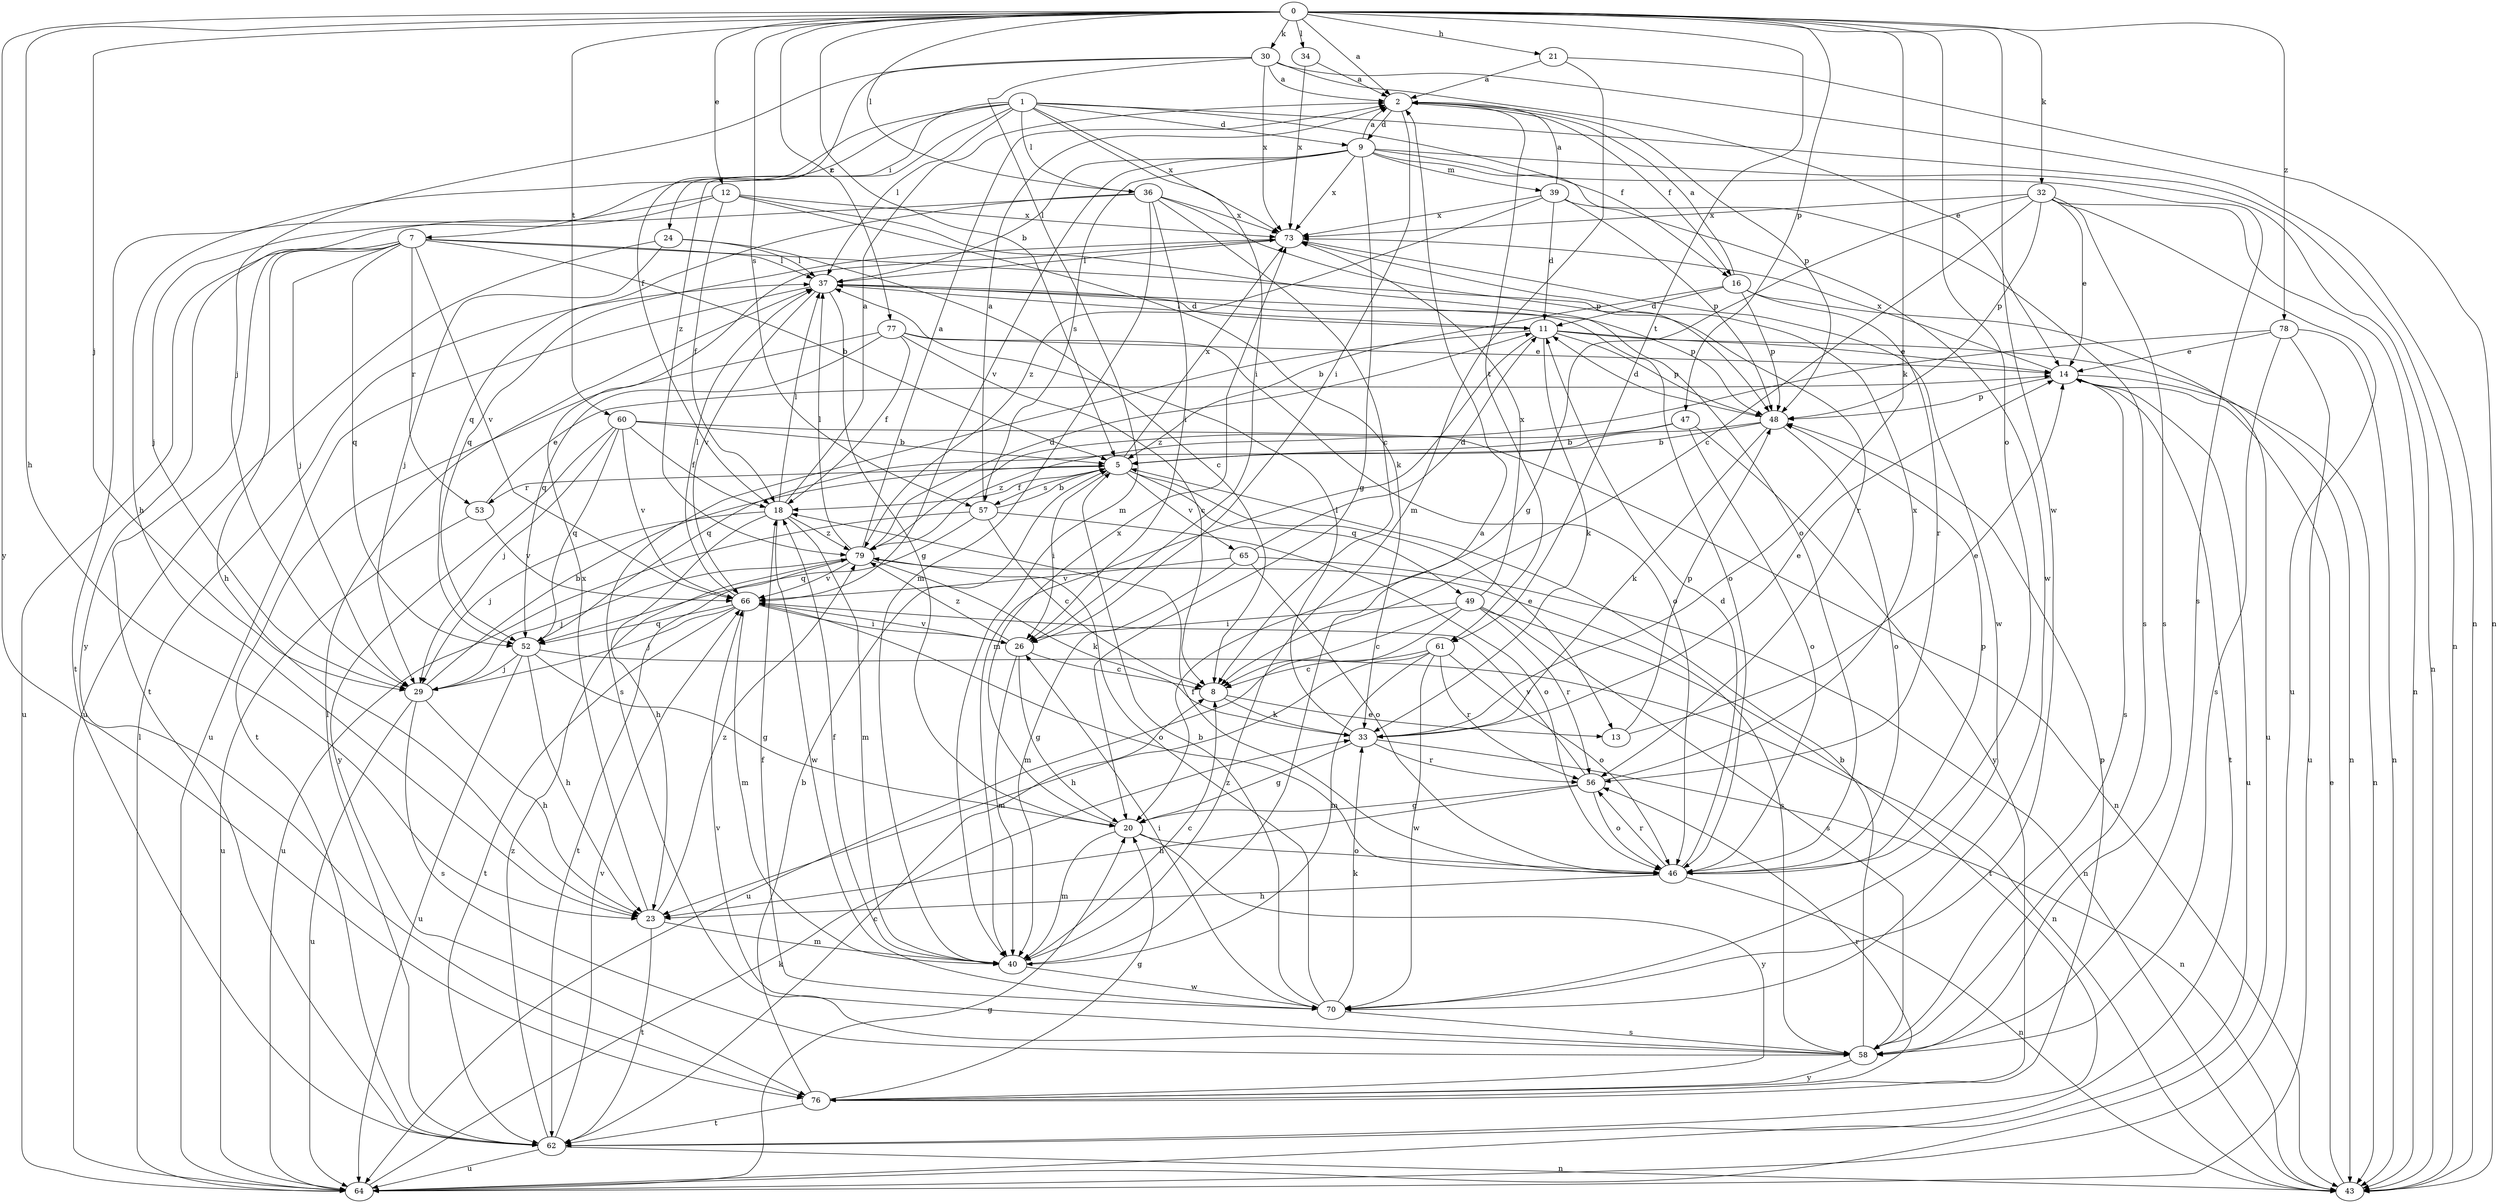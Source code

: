 strict digraph  {
0;
1;
2;
5;
7;
8;
9;
11;
12;
13;
14;
16;
18;
20;
21;
23;
24;
26;
29;
30;
32;
33;
34;
36;
37;
39;
40;
43;
46;
47;
48;
49;
52;
53;
56;
57;
58;
60;
61;
62;
64;
65;
66;
70;
73;
76;
77;
78;
79;
0 -> 2  [label=a];
0 -> 5  [label=b];
0 -> 12  [label=e];
0 -> 21  [label=h];
0 -> 23  [label=h];
0 -> 29  [label=j];
0 -> 30  [label=k];
0 -> 32  [label=k];
0 -> 33  [label=k];
0 -> 34  [label=l];
0 -> 36  [label=l];
0 -> 46  [label=o];
0 -> 47  [label=p];
0 -> 57  [label=s];
0 -> 60  [label=t];
0 -> 61  [label=t];
0 -> 70  [label=w];
0 -> 76  [label=y];
0 -> 77  [label=z];
0 -> 78  [label=z];
1 -> 7  [label=c];
1 -> 9  [label=d];
1 -> 16  [label=f];
1 -> 23  [label=h];
1 -> 24  [label=i];
1 -> 26  [label=i];
1 -> 36  [label=l];
1 -> 37  [label=l];
1 -> 43  [label=n];
1 -> 73  [label=x];
1 -> 79  [label=z];
2 -> 9  [label=d];
2 -> 16  [label=f];
2 -> 26  [label=i];
2 -> 48  [label=p];
2 -> 61  [label=t];
5 -> 13  [label=e];
5 -> 18  [label=f];
5 -> 26  [label=i];
5 -> 49  [label=q];
5 -> 53  [label=r];
5 -> 57  [label=s];
5 -> 65  [label=v];
5 -> 73  [label=x];
7 -> 5  [label=b];
7 -> 23  [label=h];
7 -> 29  [label=j];
7 -> 37  [label=l];
7 -> 52  [label=q];
7 -> 53  [label=r];
7 -> 56  [label=r];
7 -> 62  [label=t];
7 -> 64  [label=u];
7 -> 66  [label=v];
8 -> 13  [label=e];
8 -> 33  [label=k];
9 -> 2  [label=a];
9 -> 20  [label=g];
9 -> 37  [label=l];
9 -> 39  [label=m];
9 -> 43  [label=n];
9 -> 57  [label=s];
9 -> 58  [label=s];
9 -> 66  [label=v];
9 -> 70  [label=w];
9 -> 73  [label=x];
11 -> 14  [label=e];
11 -> 33  [label=k];
11 -> 37  [label=l];
11 -> 40  [label=m];
11 -> 43  [label=n];
11 -> 48  [label=p];
11 -> 58  [label=s];
12 -> 18  [label=f];
12 -> 29  [label=j];
12 -> 33  [label=k];
12 -> 46  [label=o];
12 -> 62  [label=t];
12 -> 73  [label=x];
13 -> 14  [label=e];
13 -> 48  [label=p];
14 -> 43  [label=n];
14 -> 48  [label=p];
14 -> 58  [label=s];
14 -> 62  [label=t];
14 -> 64  [label=u];
14 -> 73  [label=x];
16 -> 2  [label=a];
16 -> 5  [label=b];
16 -> 11  [label=d];
16 -> 48  [label=p];
16 -> 56  [label=r];
16 -> 64  [label=u];
18 -> 2  [label=a];
18 -> 23  [label=h];
18 -> 29  [label=j];
18 -> 37  [label=l];
18 -> 40  [label=m];
18 -> 70  [label=w];
18 -> 79  [label=z];
20 -> 40  [label=m];
20 -> 46  [label=o];
20 -> 73  [label=x];
20 -> 76  [label=y];
21 -> 2  [label=a];
21 -> 40  [label=m];
21 -> 43  [label=n];
23 -> 40  [label=m];
23 -> 62  [label=t];
23 -> 73  [label=x];
23 -> 79  [label=z];
24 -> 8  [label=c];
24 -> 29  [label=j];
24 -> 37  [label=l];
24 -> 64  [label=u];
26 -> 8  [label=c];
26 -> 20  [label=g];
26 -> 40  [label=m];
26 -> 66  [label=v];
26 -> 79  [label=z];
29 -> 5  [label=b];
29 -> 23  [label=h];
29 -> 58  [label=s];
29 -> 64  [label=u];
30 -> 2  [label=a];
30 -> 14  [label=e];
30 -> 18  [label=f];
30 -> 29  [label=j];
30 -> 40  [label=m];
30 -> 43  [label=n];
30 -> 73  [label=x];
32 -> 8  [label=c];
32 -> 14  [label=e];
32 -> 20  [label=g];
32 -> 43  [label=n];
32 -> 48  [label=p];
32 -> 58  [label=s];
32 -> 64  [label=u];
32 -> 73  [label=x];
33 -> 14  [label=e];
33 -> 20  [label=g];
33 -> 37  [label=l];
33 -> 43  [label=n];
33 -> 56  [label=r];
34 -> 2  [label=a];
34 -> 73  [label=x];
36 -> 8  [label=c];
36 -> 26  [label=i];
36 -> 40  [label=m];
36 -> 48  [label=p];
36 -> 52  [label=q];
36 -> 73  [label=x];
36 -> 76  [label=y];
37 -> 11  [label=d];
37 -> 20  [label=g];
37 -> 46  [label=o];
37 -> 48  [label=p];
37 -> 64  [label=u];
37 -> 66  [label=v];
39 -> 2  [label=a];
39 -> 11  [label=d];
39 -> 48  [label=p];
39 -> 58  [label=s];
39 -> 73  [label=x];
39 -> 79  [label=z];
40 -> 2  [label=a];
40 -> 8  [label=c];
40 -> 18  [label=f];
40 -> 70  [label=w];
43 -> 14  [label=e];
46 -> 11  [label=d];
46 -> 18  [label=f];
46 -> 23  [label=h];
46 -> 43  [label=n];
46 -> 48  [label=p];
46 -> 56  [label=r];
47 -> 5  [label=b];
47 -> 46  [label=o];
47 -> 76  [label=y];
47 -> 79  [label=z];
48 -> 5  [label=b];
48 -> 11  [label=d];
48 -> 33  [label=k];
48 -> 46  [label=o];
48 -> 52  [label=q];
49 -> 8  [label=c];
49 -> 26  [label=i];
49 -> 56  [label=r];
49 -> 58  [label=s];
49 -> 62  [label=t];
49 -> 64  [label=u];
49 -> 73  [label=x];
52 -> 20  [label=g];
52 -> 23  [label=h];
52 -> 29  [label=j];
52 -> 43  [label=n];
52 -> 64  [label=u];
53 -> 14  [label=e];
53 -> 64  [label=u];
53 -> 66  [label=v];
56 -> 20  [label=g];
56 -> 23  [label=h];
56 -> 46  [label=o];
56 -> 66  [label=v];
56 -> 73  [label=x];
57 -> 2  [label=a];
57 -> 5  [label=b];
57 -> 8  [label=c];
57 -> 46  [label=o];
57 -> 52  [label=q];
57 -> 64  [label=u];
58 -> 5  [label=b];
58 -> 66  [label=v];
58 -> 76  [label=y];
60 -> 5  [label=b];
60 -> 18  [label=f];
60 -> 29  [label=j];
60 -> 43  [label=n];
60 -> 52  [label=q];
60 -> 66  [label=v];
60 -> 76  [label=y];
61 -> 8  [label=c];
61 -> 23  [label=h];
61 -> 40  [label=m];
61 -> 46  [label=o];
61 -> 56  [label=r];
61 -> 70  [label=w];
62 -> 8  [label=c];
62 -> 37  [label=l];
62 -> 43  [label=n];
62 -> 64  [label=u];
62 -> 66  [label=v];
62 -> 79  [label=z];
64 -> 20  [label=g];
64 -> 33  [label=k];
64 -> 37  [label=l];
65 -> 11  [label=d];
65 -> 40  [label=m];
65 -> 43  [label=n];
65 -> 46  [label=o];
65 -> 66  [label=v];
66 -> 26  [label=i];
66 -> 29  [label=j];
66 -> 37  [label=l];
66 -> 40  [label=m];
66 -> 46  [label=o];
66 -> 52  [label=q];
66 -> 62  [label=t];
70 -> 5  [label=b];
70 -> 18  [label=f];
70 -> 26  [label=i];
70 -> 33  [label=k];
70 -> 58  [label=s];
70 -> 79  [label=z];
73 -> 37  [label=l];
73 -> 52  [label=q];
73 -> 70  [label=w];
76 -> 5  [label=b];
76 -> 20  [label=g];
76 -> 48  [label=p];
76 -> 56  [label=r];
76 -> 62  [label=t];
77 -> 8  [label=c];
77 -> 14  [label=e];
77 -> 18  [label=f];
77 -> 46  [label=o];
77 -> 52  [label=q];
77 -> 62  [label=t];
78 -> 14  [label=e];
78 -> 43  [label=n];
78 -> 58  [label=s];
78 -> 64  [label=u];
78 -> 79  [label=z];
79 -> 2  [label=a];
79 -> 11  [label=d];
79 -> 29  [label=j];
79 -> 33  [label=k];
79 -> 37  [label=l];
79 -> 58  [label=s];
79 -> 62  [label=t];
79 -> 66  [label=v];
}
